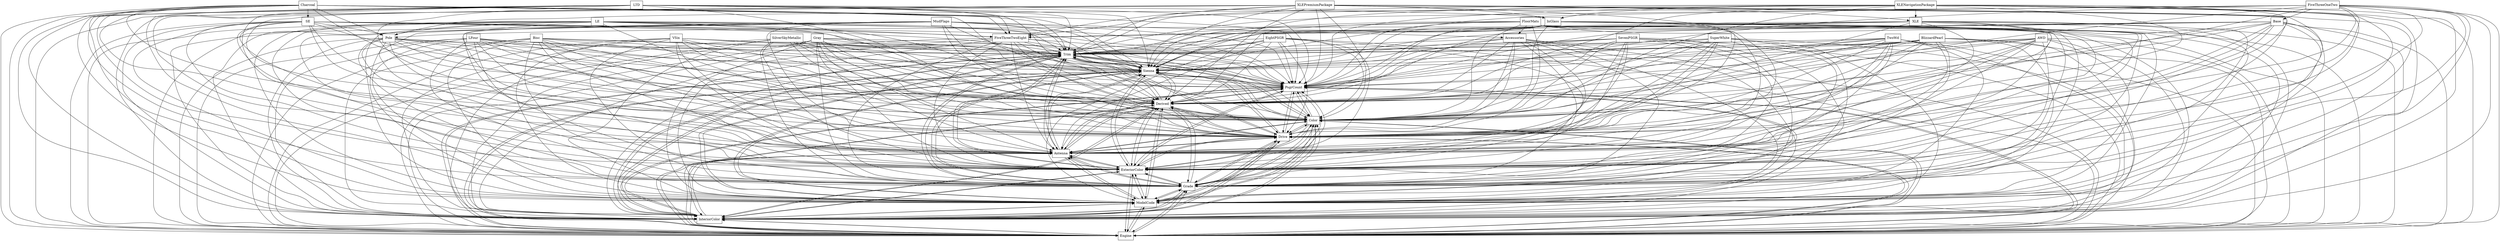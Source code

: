 digraph{
graph [rankdir=TB];
node [shape=box];
edge [arrowhead=normal];
0[label="LFour",]
1[label="EightPSGR",]
2[label="Charcoal",]
3[label="Base",]
4[label="MudFlaps",]
5[label="Trim",]
6[label="Sienna",]
7[label="XLEPremiumPackage",]
8[label="XLENavigationPackage",]
9[label="Engine",]
10[label="InteriorColor",]
11[label="SilverSkyMetallic",]
12[label="ModelCode",]
13[label="AWD",]
14[label="FloorMats",]
15[label="Grade",]
16[label="LTD",]
17[label="FiveThreeTwoEight",]
18[label="ExteriorColor",]
19[label="XLE",]
20[label="Antenna",]
21[label="SE",]
22[label="Drive",]
23[label="SevenPSGR",]
24[label="Bisc",]
25[label="BlizzardPearl",]
26[label="Gray",]
27[label="Color",]
28[label="Pole",]
29[label="Accessories",]
30[label="VSix",]
31[label="InGlass",]
32[label="Derived",]
33[label="SuperWhite",]
34[label="PsgrCount",]
35[label="LE",]
36[label="FiveThreeOneTwo",]
37[label="TwoWd",]
0->5[label="",]
0->6[label="",]
0->9[label="",]
0->10[label="",]
0->12[label="",]
0->15[label="",]
0->18[label="",]
0->20[label="",]
0->22[label="",]
0->27[label="",]
0->32[label="",]
0->34[label="",]
1->5[label="",]
1->6[label="",]
1->9[label="",]
1->10[label="",]
1->12[label="",]
1->15[label="",]
1->18[label="",]
1->20[label="",]
1->22[label="",]
1->27[label="",]
1->32[label="",]
1->34[label="",]
2->5[label="",]
2->6[label="",]
2->9[label="",]
2->10[label="",]
2->12[label="",]
2->15[label="",]
2->17[label="",]
2->18[label="",]
2->20[label="",]
2->21[label="",]
2->22[label="",]
2->27[label="",]
2->28[label="",]
2->32[label="",]
2->34[label="",]
3->5[label="",]
3->6[label="",]
3->9[label="",]
3->10[label="",]
3->12[label="",]
3->15[label="",]
3->18[label="",]
3->20[label="",]
3->22[label="",]
3->27[label="",]
3->28[label="",]
3->32[label="",]
3->34[label="",]
4->5[label="",]
4->6[label="",]
4->9[label="",]
4->10[label="",]
4->12[label="",]
4->15[label="",]
4->18[label="",]
4->20[label="",]
4->22[label="",]
4->27[label="",]
4->29[label="",]
4->32[label="",]
4->34[label="",]
5->6[label="",]
5->9[label="",]
5->10[label="",]
5->12[label="",]
5->15[label="",]
5->18[label="",]
5->20[label="",]
5->22[label="",]
5->27[label="",]
5->32[label="",]
5->34[label="",]
6->5[label="",]
6->9[label="",]
6->10[label="",]
6->12[label="",]
6->15[label="",]
6->18[label="",]
6->20[label="",]
6->22[label="",]
6->27[label="",]
6->32[label="",]
6->34[label="",]
7->5[label="",]
7->6[label="",]
7->9[label="",]
7->10[label="",]
7->12[label="",]
7->15[label="",]
7->17[label="",]
7->18[label="",]
7->19[label="",]
7->20[label="",]
7->22[label="",]
7->27[label="",]
7->31[label="",]
7->32[label="",]
7->34[label="",]
8->5[label="",]
8->6[label="",]
8->9[label="",]
8->10[label="",]
8->12[label="",]
8->15[label="",]
8->17[label="",]
8->18[label="",]
8->19[label="",]
8->20[label="",]
8->22[label="",]
8->27[label="",]
8->31[label="",]
8->32[label="",]
8->34[label="",]
9->5[label="",]
9->6[label="",]
9->10[label="",]
9->12[label="",]
9->15[label="",]
9->18[label="",]
9->20[label="",]
9->22[label="",]
9->27[label="",]
9->32[label="",]
9->34[label="",]
10->5[label="",]
10->6[label="",]
10->9[label="",]
10->12[label="",]
10->15[label="",]
10->18[label="",]
10->20[label="",]
10->22[label="",]
10->27[label="",]
10->32[label="",]
10->34[label="",]
11->5[label="",]
11->6[label="",]
11->9[label="",]
11->10[label="",]
11->12[label="",]
11->15[label="",]
11->18[label="",]
11->20[label="",]
11->22[label="",]
11->27[label="",]
11->32[label="",]
11->34[label="",]
12->5[label="",]
12->6[label="",]
12->9[label="",]
12->10[label="",]
12->15[label="",]
12->18[label="",]
12->20[label="",]
12->22[label="",]
12->27[label="",]
12->32[label="",]
12->34[label="",]
13->5[label="",]
13->6[label="",]
13->9[label="",]
13->10[label="",]
13->12[label="",]
13->15[label="",]
13->18[label="",]
13->20[label="",]
13->22[label="",]
13->27[label="",]
13->32[label="",]
13->34[label="",]
14->5[label="",]
14->6[label="",]
14->9[label="",]
14->10[label="",]
14->12[label="",]
14->15[label="",]
14->18[label="",]
14->20[label="",]
14->22[label="",]
14->27[label="",]
14->29[label="",]
14->32[label="",]
14->34[label="",]
15->5[label="",]
15->6[label="",]
15->9[label="",]
15->10[label="",]
15->12[label="",]
15->18[label="",]
15->20[label="",]
15->22[label="",]
15->27[label="",]
15->32[label="",]
15->34[label="",]
16->5[label="",]
16->6[label="",]
16->9[label="",]
16->10[label="",]
16->12[label="",]
16->15[label="",]
16->17[label="",]
16->18[label="",]
16->20[label="",]
16->22[label="",]
16->27[label="",]
16->31[label="",]
16->32[label="",]
16->34[label="",]
17->5[label="",]
17->6[label="",]
17->9[label="",]
17->10[label="",]
17->12[label="",]
17->15[label="",]
17->18[label="",]
17->20[label="",]
17->22[label="",]
17->27[label="",]
17->32[label="",]
17->34[label="",]
18->5[label="",]
18->6[label="",]
18->9[label="",]
18->10[label="",]
18->12[label="",]
18->15[label="",]
18->20[label="",]
18->22[label="",]
18->27[label="",]
18->32[label="",]
18->34[label="",]
19->5[label="",]
19->6[label="",]
19->9[label="",]
19->10[label="",]
19->12[label="",]
19->15[label="",]
19->17[label="",]
19->18[label="",]
19->20[label="",]
19->22[label="",]
19->27[label="",]
19->32[label="",]
19->34[label="",]
20->5[label="",]
20->6[label="",]
20->9[label="",]
20->10[label="",]
20->12[label="",]
20->15[label="",]
20->18[label="",]
20->22[label="",]
20->27[label="",]
20->32[label="",]
20->34[label="",]
21->5[label="",]
21->6[label="",]
21->9[label="",]
21->10[label="",]
21->12[label="",]
21->15[label="",]
21->17[label="",]
21->18[label="",]
21->20[label="",]
21->22[label="",]
21->27[label="",]
21->28[label="",]
21->32[label="",]
21->34[label="",]
22->5[label="",]
22->6[label="",]
22->9[label="",]
22->10[label="",]
22->12[label="",]
22->15[label="",]
22->18[label="",]
22->20[label="",]
22->27[label="",]
22->32[label="",]
22->34[label="",]
23->5[label="",]
23->6[label="",]
23->9[label="",]
23->10[label="",]
23->12[label="",]
23->15[label="",]
23->18[label="",]
23->20[label="",]
23->22[label="",]
23->27[label="",]
23->32[label="",]
23->34[label="",]
24->5[label="",]
24->6[label="",]
24->9[label="",]
24->10[label="",]
24->12[label="",]
24->15[label="",]
24->18[label="",]
24->20[label="",]
24->22[label="",]
24->27[label="",]
24->32[label="",]
24->34[label="",]
25->5[label="",]
25->6[label="",]
25->9[label="",]
25->10[label="",]
25->12[label="",]
25->15[label="",]
25->18[label="",]
25->20[label="",]
25->22[label="",]
25->27[label="",]
25->32[label="",]
25->34[label="",]
26->5[label="",]
26->6[label="",]
26->9[label="",]
26->10[label="",]
26->12[label="",]
26->15[label="",]
26->18[label="",]
26->20[label="",]
26->22[label="",]
26->27[label="",]
26->32[label="",]
26->34[label="",]
27->5[label="",]
27->6[label="",]
27->9[label="",]
27->10[label="",]
27->12[label="",]
27->15[label="",]
27->18[label="",]
27->20[label="",]
27->22[label="",]
27->32[label="",]
27->34[label="",]
28->5[label="",]
28->6[label="",]
28->9[label="",]
28->10[label="",]
28->12[label="",]
28->15[label="",]
28->18[label="",]
28->20[label="",]
28->22[label="",]
28->27[label="",]
28->32[label="",]
28->34[label="",]
29->5[label="",]
29->6[label="",]
29->9[label="",]
29->10[label="",]
29->12[label="",]
29->15[label="",]
29->18[label="",]
29->20[label="",]
29->22[label="",]
29->27[label="",]
29->32[label="",]
29->34[label="",]
30->5[label="",]
30->6[label="",]
30->9[label="",]
30->10[label="",]
30->12[label="",]
30->15[label="",]
30->18[label="",]
30->20[label="",]
30->22[label="",]
30->27[label="",]
30->32[label="",]
30->34[label="",]
31->5[label="",]
31->6[label="",]
31->9[label="",]
31->10[label="",]
31->12[label="",]
31->15[label="",]
31->17[label="",]
31->18[label="",]
31->20[label="",]
31->22[label="",]
31->27[label="",]
31->32[label="",]
31->34[label="",]
32->5[label="",]
32->6[label="",]
32->9[label="",]
32->10[label="",]
32->12[label="",]
32->15[label="",]
32->18[label="",]
32->20[label="",]
32->22[label="",]
32->27[label="",]
32->34[label="",]
33->5[label="",]
33->6[label="",]
33->9[label="",]
33->10[label="",]
33->12[label="",]
33->15[label="",]
33->18[label="",]
33->20[label="",]
33->22[label="",]
33->27[label="",]
33->32[label="",]
33->34[label="",]
34->5[label="",]
34->6[label="",]
34->9[label="",]
34->10[label="",]
34->12[label="",]
34->15[label="",]
34->18[label="",]
34->20[label="",]
34->22[label="",]
34->27[label="",]
34->32[label="",]
35->5[label="",]
35->6[label="",]
35->9[label="",]
35->10[label="",]
35->12[label="",]
35->15[label="",]
35->17[label="",]
35->18[label="",]
35->20[label="",]
35->22[label="",]
35->27[label="",]
35->28[label="",]
35->32[label="",]
35->34[label="",]
36->3[label="",]
36->5[label="",]
36->6[label="",]
36->9[label="",]
36->10[label="",]
36->12[label="",]
36->15[label="",]
36->18[label="",]
36->20[label="",]
36->22[label="",]
36->27[label="",]
36->28[label="",]
36->32[label="",]
36->34[label="",]
37->5[label="",]
37->6[label="",]
37->9[label="",]
37->10[label="",]
37->12[label="",]
37->15[label="",]
37->18[label="",]
37->20[label="",]
37->22[label="",]
37->27[label="",]
37->32[label="",]
37->34[label="",]
}
